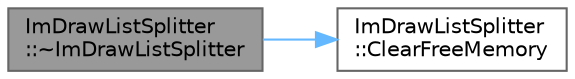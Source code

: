 digraph "ImDrawListSplitter::~ImDrawListSplitter"
{
 // LATEX_PDF_SIZE
  bgcolor="transparent";
  edge [fontname=Helvetica,fontsize=10,labelfontname=Helvetica,labelfontsize=10];
  node [fontname=Helvetica,fontsize=10,shape=box,height=0.2,width=0.4];
  rankdir="LR";
  Node1 [id="Node000001",label="ImDrawListSplitter\l::~ImDrawListSplitter",height=0.2,width=0.4,color="gray40", fillcolor="grey60", style="filled", fontcolor="black",tooltip=" "];
  Node1 -> Node2 [id="edge1_Node000001_Node000002",color="steelblue1",style="solid",tooltip=" "];
  Node2 [id="Node000002",label="ImDrawListSplitter\l::ClearFreeMemory",height=0.2,width=0.4,color="grey40", fillcolor="white", style="filled",URL="$struct_im_draw_list_splitter.html#a95dbdaa7ea2a0328a85732ed210a549b",tooltip=" "];
}
